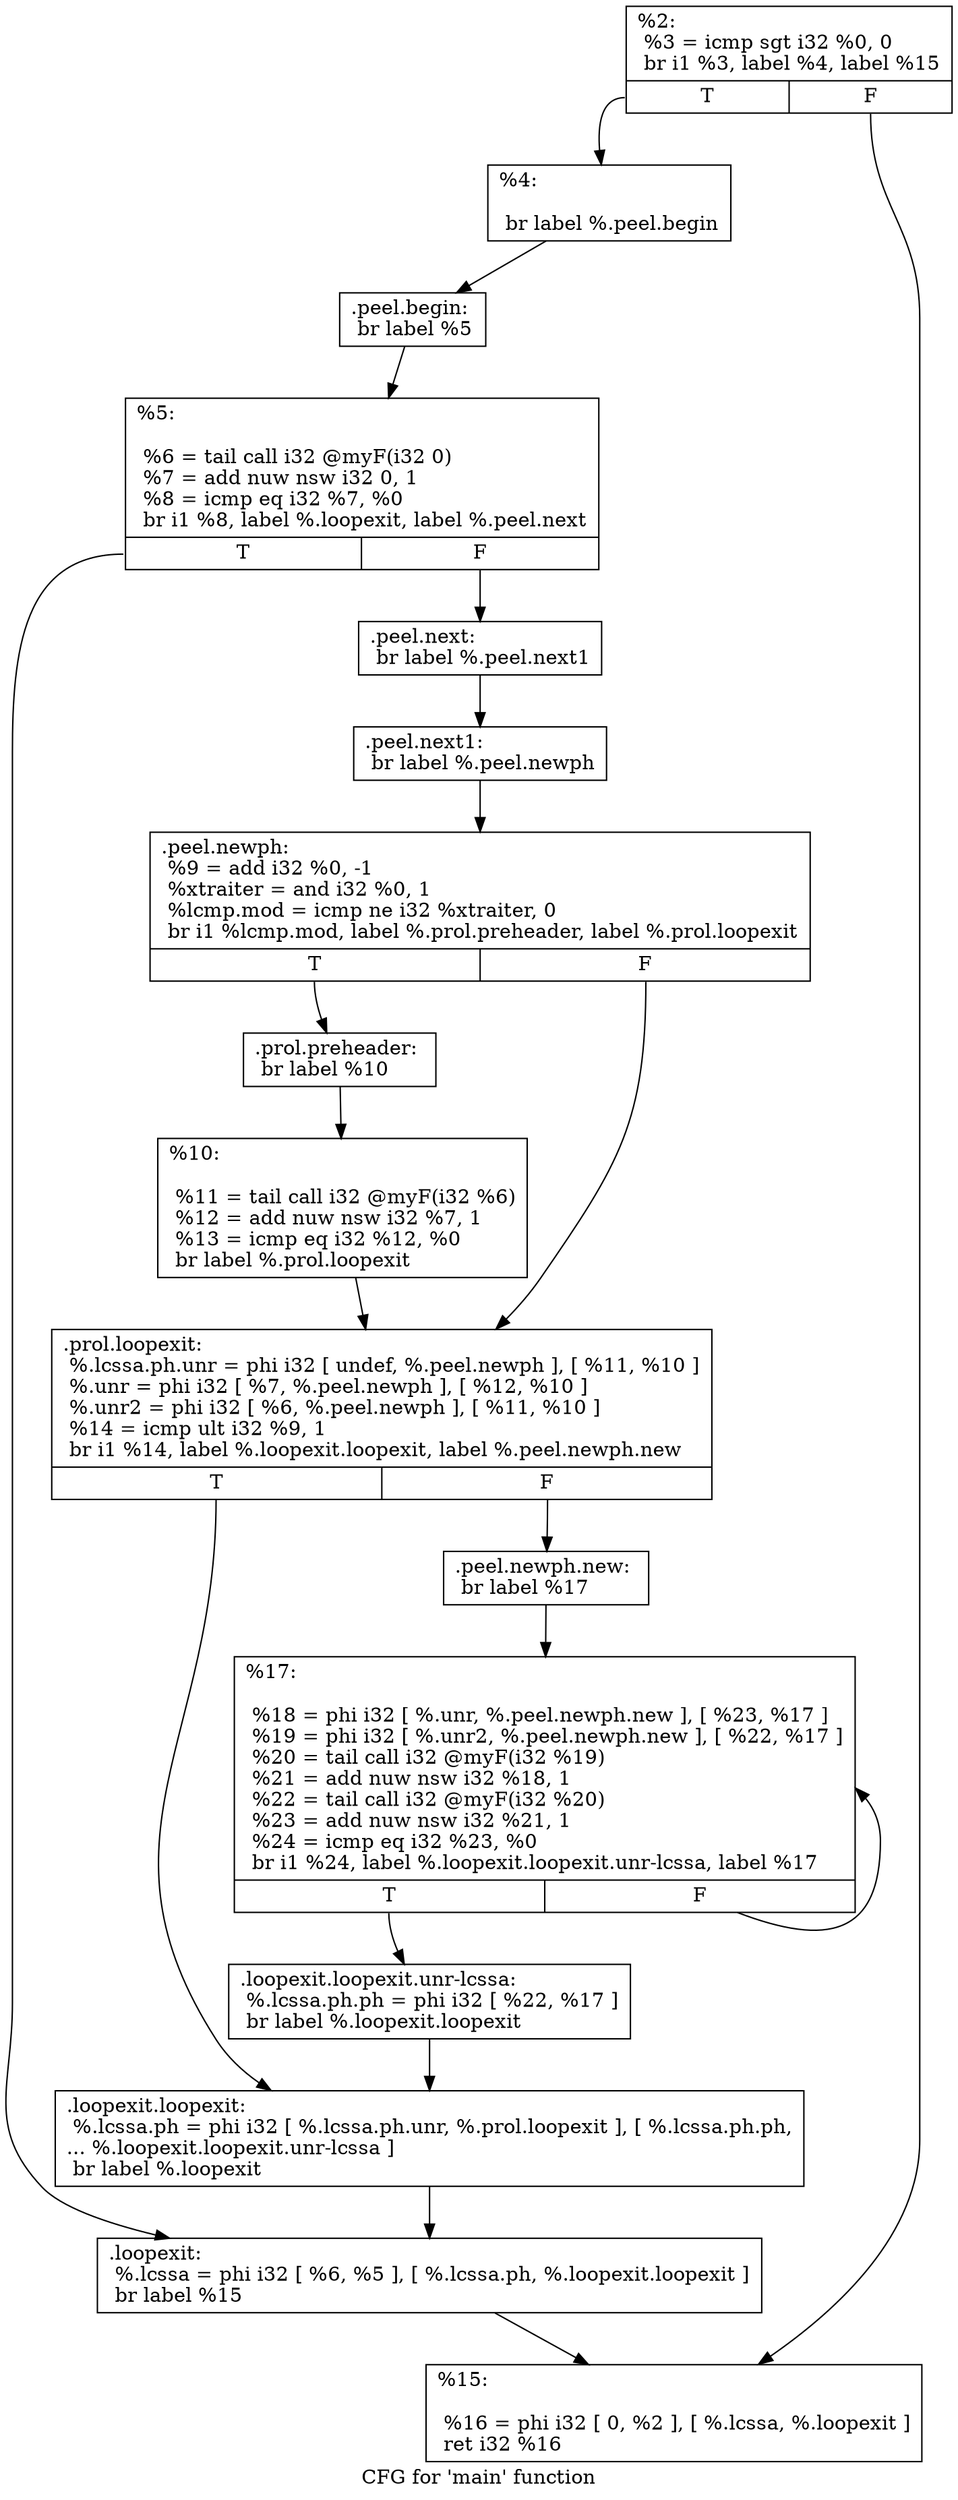 digraph "CFG for 'main' function" {
	label="CFG for 'main' function";

	Node0x2b68a30 [shape=record,label="{%2:\l  %3 = icmp sgt i32 %0, 0\l  br i1 %3, label %4, label %15\l|{<s0>T|<s1>F}}"];
	Node0x2b68a30:s0 -> Node0x2b68b60;
	Node0x2b68a30:s1 -> Node0x2b68bb0;
	Node0x2b68b60 [shape=record,label="{%4:\l\l  br label %.peel.begin\l}"];
	Node0x2b68b60 -> Node0x2b68d20;
	Node0x2b68d20 [shape=record,label="{.peel.begin:                                      \l  br label %5\l}"];
	Node0x2b68d20 -> Node0x2b662d0;
	Node0x2b662d0 [shape=record,label="{%5:\l\l  %6 = tail call i32 @myF(i32 0)\l  %7 = add nuw nsw i32 0, 1\l  %8 = icmp eq i32 %7, %0\l  br i1 %8, label %.loopexit, label %.peel.next\l|{<s0>T|<s1>F}}"];
	Node0x2b662d0:s0 -> Node0x2b68cd0;
	Node0x2b662d0:s1 -> Node0x2b69210;
	Node0x2b69210 [shape=record,label="{.peel.next:                                       \l  br label %.peel.next1\l}"];
	Node0x2b69210 -> Node0x2b69360;
	Node0x2b69360 [shape=record,label="{.peel.next1:                                      \l  br label %.peel.newph\l}"];
	Node0x2b69360 -> Node0x2b694b0;
	Node0x2b694b0 [shape=record,label="{.peel.newph:                                      \l  %9 = add i32 %0, -1\l  %xtraiter = and i32 %0, 1\l  %lcmp.mod = icmp ne i32 %xtraiter, 0\l  br i1 %lcmp.mod, label %.prol.preheader, label %.prol.loopexit\l|{<s0>T|<s1>F}}"];
	Node0x2b694b0:s0 -> Node0x2b69770;
	Node0x2b694b0:s1 -> Node0x2b69830;
	Node0x2b69770 [shape=record,label="{.prol.preheader:                                  \l  br label %10\l}"];
	Node0x2b69770 -> Node0x2b69980;
	Node0x2b69980 [shape=record,label="{%10:\l\l  %11 = tail call i32 @myF(i32 %6)\l  %12 = add nuw nsw i32 %7, 1\l  %13 = icmp eq i32 %12, %0\l  br label %.prol.loopexit\l}"];
	Node0x2b69980 -> Node0x2b69830;
	Node0x2b69830 [shape=record,label="{.prol.loopexit:                                   \l  %.lcssa.ph.unr = phi i32 [ undef, %.peel.newph ], [ %11, %10 ]\l  %.unr = phi i32 [ %7, %.peel.newph ], [ %12, %10 ]\l  %.unr2 = phi i32 [ %6, %.peel.newph ], [ %11, %10 ]\l  %14 = icmp ult i32 %9, 1\l  br i1 %14, label %.loopexit.loopexit, label %.peel.newph.new\l|{<s0>T|<s1>F}}"];
	Node0x2b69830:s0 -> Node0x2b6a250;
	Node0x2b69830:s1 -> Node0x2b68dd0;
	Node0x2b68dd0 [shape=record,label="{.peel.newph.new:                                  \l  br label %17\l}"];
	Node0x2b68dd0 -> Node0x2b6a540;
	Node0x2b6a630 [shape=record,label="{.loopexit.loopexit.unr-lcssa:                     \l  %.lcssa.ph.ph = phi i32 [ %22, %17 ]\l  br label %.loopexit.loopexit\l}"];
	Node0x2b6a630 -> Node0x2b6a250;
	Node0x2b6a250 [shape=record,label="{.loopexit.loopexit:                               \l  %.lcssa.ph = phi i32 [ %.lcssa.ph.unr, %.prol.loopexit ], [ %.lcssa.ph.ph,\l... %.loopexit.loopexit.unr-lcssa ]\l  br label %.loopexit\l}"];
	Node0x2b6a250 -> Node0x2b68cd0;
	Node0x2b68cd0 [shape=record,label="{.loopexit:                                        \l  %.lcssa = phi i32 [ %6, %5 ], [ %.lcssa.ph, %.loopexit.loopexit ]\l  br label %15\l}"];
	Node0x2b68cd0 -> Node0x2b68bb0;
	Node0x2b68bb0 [shape=record,label="{%15:\l\l  %16 = phi i32 [ 0, %2 ], [ %.lcssa, %.loopexit ]\l  ret i32 %16\l}"];
	Node0x2b6a540 [shape=record,label="{%17:\l\l  %18 = phi i32 [ %.unr, %.peel.newph.new ], [ %23, %17 ]\l  %19 = phi i32 [ %.unr2, %.peel.newph.new ], [ %22, %17 ]\l  %20 = tail call i32 @myF(i32 %19)\l  %21 = add nuw nsw i32 %18, 1\l  %22 = tail call i32 @myF(i32 %20)\l  %23 = add nuw nsw i32 %21, 1\l  %24 = icmp eq i32 %23, %0\l  br i1 %24, label %.loopexit.loopexit.unr-lcssa, label %17\l|{<s0>T|<s1>F}}"];
	Node0x2b6a540:s0 -> Node0x2b6a630;
	Node0x2b6a540:s1 -> Node0x2b6a540;
}
